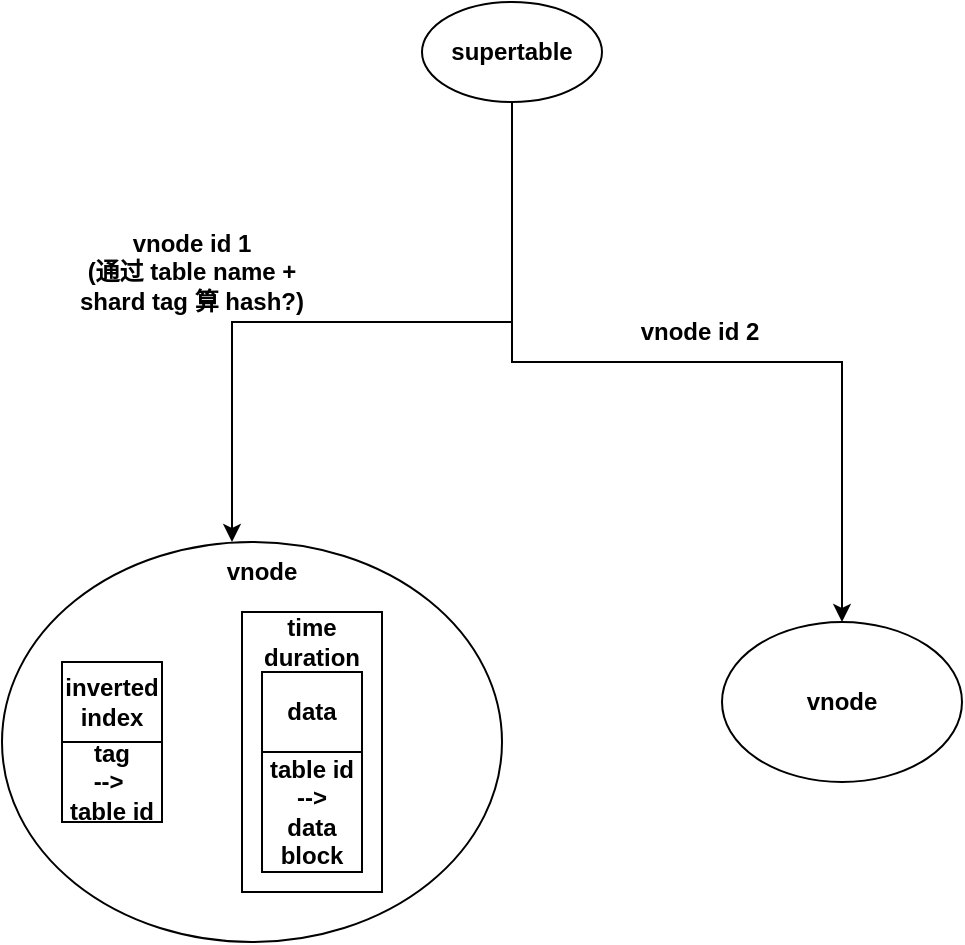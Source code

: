 <mxfile version="22.0.8" type="github">
  <diagram name="第 1 页" id="ZgfotklGFh0VhQ6QE5nJ">
    <mxGraphModel dx="1414" dy="635" grid="1" gridSize="10" guides="1" tooltips="1" connect="1" arrows="1" fold="1" page="1" pageScale="1" pageWidth="827" pageHeight="1169" math="0" shadow="0">
      <root>
        <mxCell id="0" />
        <mxCell id="1" parent="0" />
        <mxCell id="jtj6SMFAeTUUewU0qPhG-2" value="" style="ellipse;whiteSpace=wrap;html=1;fontStyle=1" vertex="1" parent="1">
          <mxGeometry x="130" y="420" width="250" height="200" as="geometry" />
        </mxCell>
        <mxCell id="jtj6SMFAeTUUewU0qPhG-8" value="" style="rounded=0;whiteSpace=wrap;html=1;fontStyle=1" vertex="1" parent="1">
          <mxGeometry x="250" y="455" width="70" height="140" as="geometry" />
        </mxCell>
        <mxCell id="jtj6SMFAeTUUewU0qPhG-3" value="vnode" style="text;html=1;strokeColor=none;fillColor=none;align=center;verticalAlign=middle;whiteSpace=wrap;rounded=0;fontStyle=1" vertex="1" parent="1">
          <mxGeometry x="230" y="420" width="60" height="30" as="geometry" />
        </mxCell>
        <mxCell id="jtj6SMFAeTUUewU0qPhG-4" value="inverted index" style="rounded=0;whiteSpace=wrap;html=1;fontStyle=1" vertex="1" parent="1">
          <mxGeometry x="160" y="480" width="50" height="40" as="geometry" />
        </mxCell>
        <mxCell id="jtj6SMFAeTUUewU0qPhG-5" value="&lt;div&gt;tag&lt;/div&gt;&lt;div&gt;--&amp;gt;&amp;nbsp;&lt;/div&gt;&lt;div&gt;table id&lt;br&gt;&lt;/div&gt;" style="rounded=0;whiteSpace=wrap;html=1;fontStyle=1" vertex="1" parent="1">
          <mxGeometry x="160" y="520" width="50" height="40" as="geometry" />
        </mxCell>
        <mxCell id="jtj6SMFAeTUUewU0qPhG-6" value="data" style="rounded=0;whiteSpace=wrap;html=1;fontStyle=1" vertex="1" parent="1">
          <mxGeometry x="260" y="485" width="50" height="40" as="geometry" />
        </mxCell>
        <mxCell id="jtj6SMFAeTUUewU0qPhG-7" value="&lt;div&gt;table id&lt;/div&gt;&lt;div&gt;--&amp;gt;&lt;/div&gt;&lt;div&gt;data block&lt;br&gt;&lt;/div&gt;" style="rounded=0;whiteSpace=wrap;html=1;fontStyle=1" vertex="1" parent="1">
          <mxGeometry x="260" y="525" width="50" height="60" as="geometry" />
        </mxCell>
        <mxCell id="jtj6SMFAeTUUewU0qPhG-9" value="time duration" style="text;html=1;strokeColor=none;fillColor=none;align=center;verticalAlign=middle;whiteSpace=wrap;rounded=0;fontStyle=1" vertex="1" parent="1">
          <mxGeometry x="255" y="455" width="60" height="30" as="geometry" />
        </mxCell>
        <mxCell id="jtj6SMFAeTUUewU0qPhG-11" style="edgeStyle=orthogonalEdgeStyle;rounded=0;orthogonalLoop=1;jettySize=auto;html=1;exitX=0.5;exitY=1;exitDx=0;exitDy=0;entryX=0.25;entryY=0;entryDx=0;entryDy=0;fontStyle=1" edge="1" parent="1" source="jtj6SMFAeTUUewU0qPhG-10" target="jtj6SMFAeTUUewU0qPhG-3">
          <mxGeometry relative="1" as="geometry" />
        </mxCell>
        <mxCell id="jtj6SMFAeTUUewU0qPhG-14" style="edgeStyle=orthogonalEdgeStyle;rounded=0;orthogonalLoop=1;jettySize=auto;html=1;exitX=0.5;exitY=1;exitDx=0;exitDy=0;entryX=0.5;entryY=0;entryDx=0;entryDy=0;fontStyle=1" edge="1" parent="1" source="jtj6SMFAeTUUewU0qPhG-10" target="jtj6SMFAeTUUewU0qPhG-13">
          <mxGeometry relative="1" as="geometry" />
        </mxCell>
        <mxCell id="jtj6SMFAeTUUewU0qPhG-10" value="supertable" style="ellipse;whiteSpace=wrap;html=1;fontStyle=1" vertex="1" parent="1">
          <mxGeometry x="340" y="150" width="90" height="50" as="geometry" />
        </mxCell>
        <mxCell id="jtj6SMFAeTUUewU0qPhG-12" value="&lt;div&gt;vnode id 1&lt;br&gt;&lt;/div&gt;&lt;div&gt;(通过 table name + shard tag 算 hash?)&lt;br&gt;&lt;/div&gt;" style="text;html=1;strokeColor=none;fillColor=none;align=center;verticalAlign=middle;whiteSpace=wrap;rounded=0;fontStyle=1" vertex="1" parent="1">
          <mxGeometry x="160" y="270" width="130" height="30" as="geometry" />
        </mxCell>
        <mxCell id="jtj6SMFAeTUUewU0qPhG-13" value="vnode" style="ellipse;whiteSpace=wrap;html=1;fontStyle=1" vertex="1" parent="1">
          <mxGeometry x="490" y="460" width="120" height="80" as="geometry" />
        </mxCell>
        <mxCell id="jtj6SMFAeTUUewU0qPhG-15" value="vnode id 2" style="text;html=1;strokeColor=none;fillColor=none;align=center;verticalAlign=middle;whiteSpace=wrap;rounded=0;fontStyle=1" vertex="1" parent="1">
          <mxGeometry x="414" y="300" width="130" height="30" as="geometry" />
        </mxCell>
      </root>
    </mxGraphModel>
  </diagram>
</mxfile>
